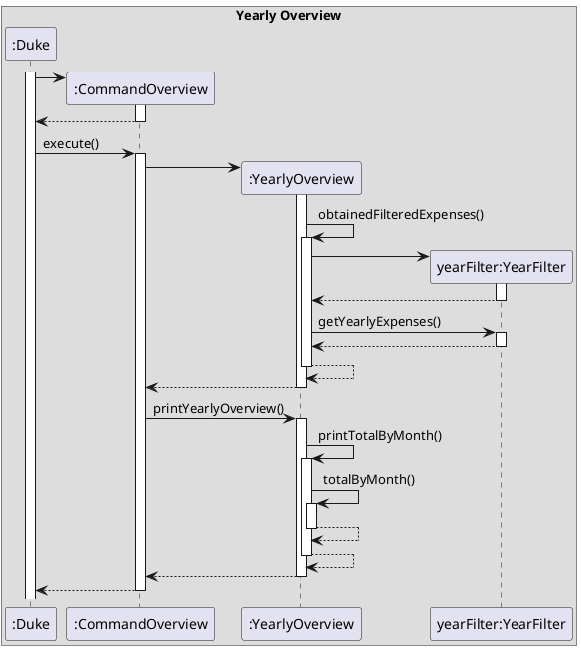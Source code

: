 @startuml
'https://plantuml.com/sequence-diagram

box Yearly Overview

participant ":Duke" as Duke
participant ":CommandOverview" as CommandOverview
participant ":YearlyOverview" as YearlyOverview
participant "yearFilter:YearFilter" as YearFilter

activate Duke

create CommandOverview
Duke -> CommandOverview
activate CommandOverview
CommandOverview --> Duke
deactivate CommandOverview

Duke -> CommandOverview : execute()
activate CommandOverview

create YearlyOverview
CommandOverview -> YearlyOverview
activate YearlyOverview
YearlyOverview -> YearlyOverview : obtainedFilteredExpenses()
activate YearlyOverview
create YearFilter
YearlyOverview -> YearFilter
activate YearFilter
YearFilter --> YearlyOverview
deactivate YearFilter

YearlyOverview -> YearFilter : getYearlyExpenses()
activate YearFilter
YearFilter --> YearlyOverview
deactivate YearFilter
YearlyOverview --> YearlyOverview
deactivate YearlyOverview
YearlyOverview --> CommandOverview
deactivate YearlyOverview

CommandOverview -> YearlyOverview : printYearlyOverview()
activate YearlyOverview
YearlyOverview -> YearlyOverview : printTotalByMonth()
activate YearlyOverview
YearlyOverview -> YearlyOverview : totalByMonth()
activate YearlyOverview
YearlyOverview --> YearlyOverview
deactivate YearlyOverview
YearlyOverview --> YearlyOverview
deactivate YearlyOverview

YearlyOverview --> CommandOverview
deactivate YearlyOverview

CommandOverview --> Duke
deactivate CommandOverview

@enduml